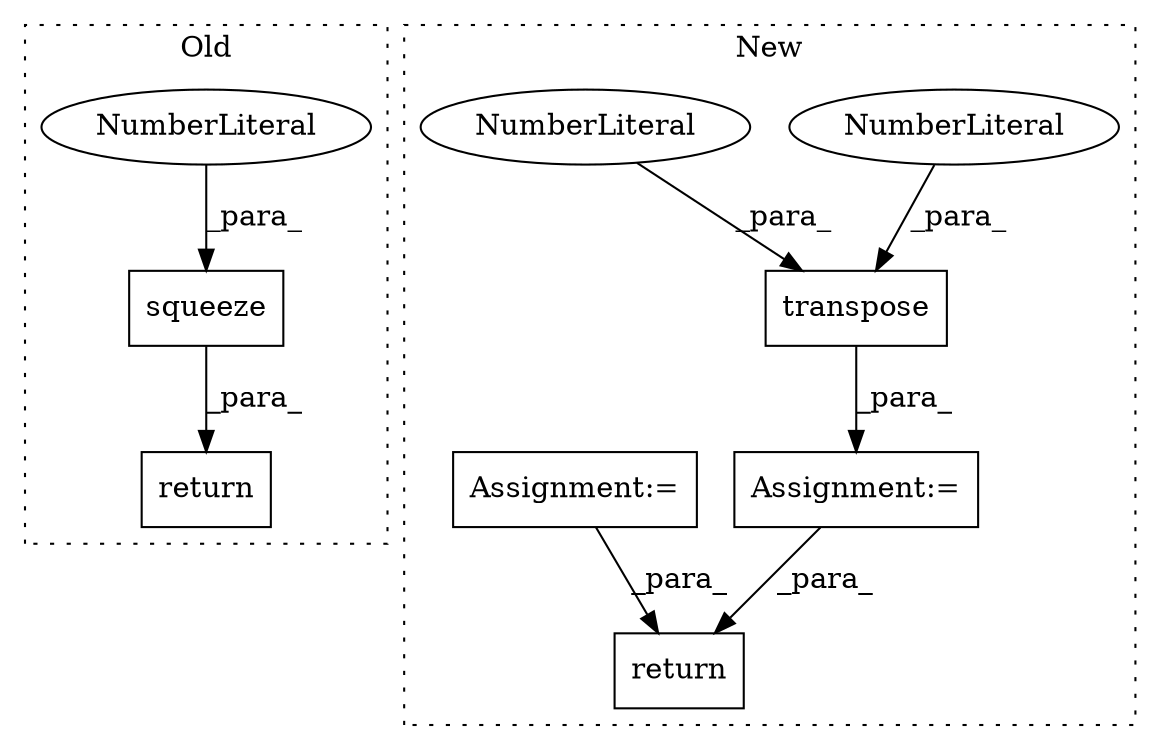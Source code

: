 digraph G {
subgraph cluster0 {
1 [label="squeeze" a="32" s="1726,1735" l="8,1" shape="box"];
4 [label="NumberLiteral" a="34" s="1734" l="1" shape="ellipse"];
7 [label="return" a="41" s="1687" l="7" shape="box"];
label = "Old";
style="dotted";
}
subgraph cluster1 {
2 [label="transpose" a="32" s="1877,1890" l="10,1" shape="box"];
3 [label="Assignment:=" a="7" s="1872" l="1" shape="box"];
5 [label="NumberLiteral" a="34" s="1887" l="1" shape="ellipse"];
6 [label="NumberLiteral" a="34" s="1889" l="1" shape="ellipse"];
8 [label="return" a="41" s="1899" l="7" shape="box"];
9 [label="Assignment:=" a="7" s="1781" l="1" shape="box"];
label = "New";
style="dotted";
}
1 -> 7 [label="_para_"];
2 -> 3 [label="_para_"];
3 -> 8 [label="_para_"];
4 -> 1 [label="_para_"];
5 -> 2 [label="_para_"];
6 -> 2 [label="_para_"];
9 -> 8 [label="_para_"];
}